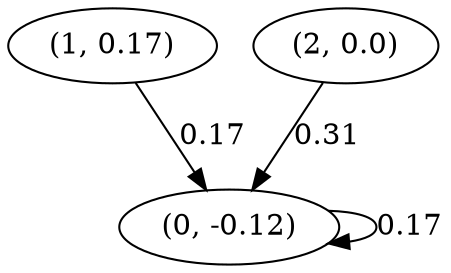 digraph {
    0 [ label = "(0, -0.12)" ]
    1 [ label = "(1, 0.17)" ]
    2 [ label = "(2, 0.0)" ]
    0 -> 0 [ label = "0.17" ]
    1 -> 0 [ label = "0.17" ]
    2 -> 0 [ label = "0.31" ]
}

